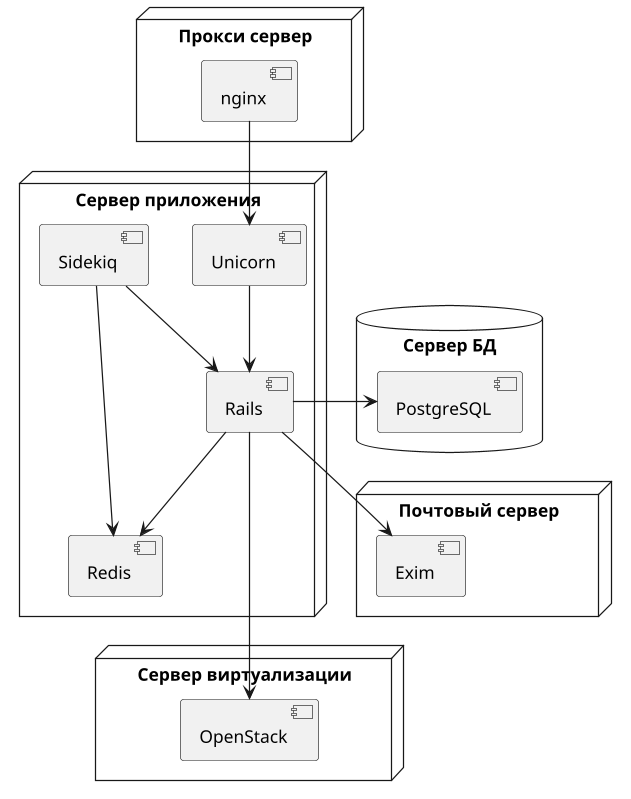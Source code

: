 @startuml overview_components_diagram
scale 800*800

node "Прокси сервер" {
  [nginx]
}

database "Сервер БД" {
  [PostgreSQL]
}

node "Сервер виртуализации" {
  [OpenStack]
}

node "Почтовый сервер" {
  [Exim]
}

node "Сервер приложения" {
  [nginx] --> [Unicorn]
  [Unicorn] --> [Rails]
  [Rails] --> [Redis]
  [Sidekiq] --> [Redis]
  [Sidekiq] --> [Rails]
  [Rails] -right--> [PostgreSQL]
  [Rails] ---> [OpenStack]
  [Rails] --> [Exim]
}

@enduml

